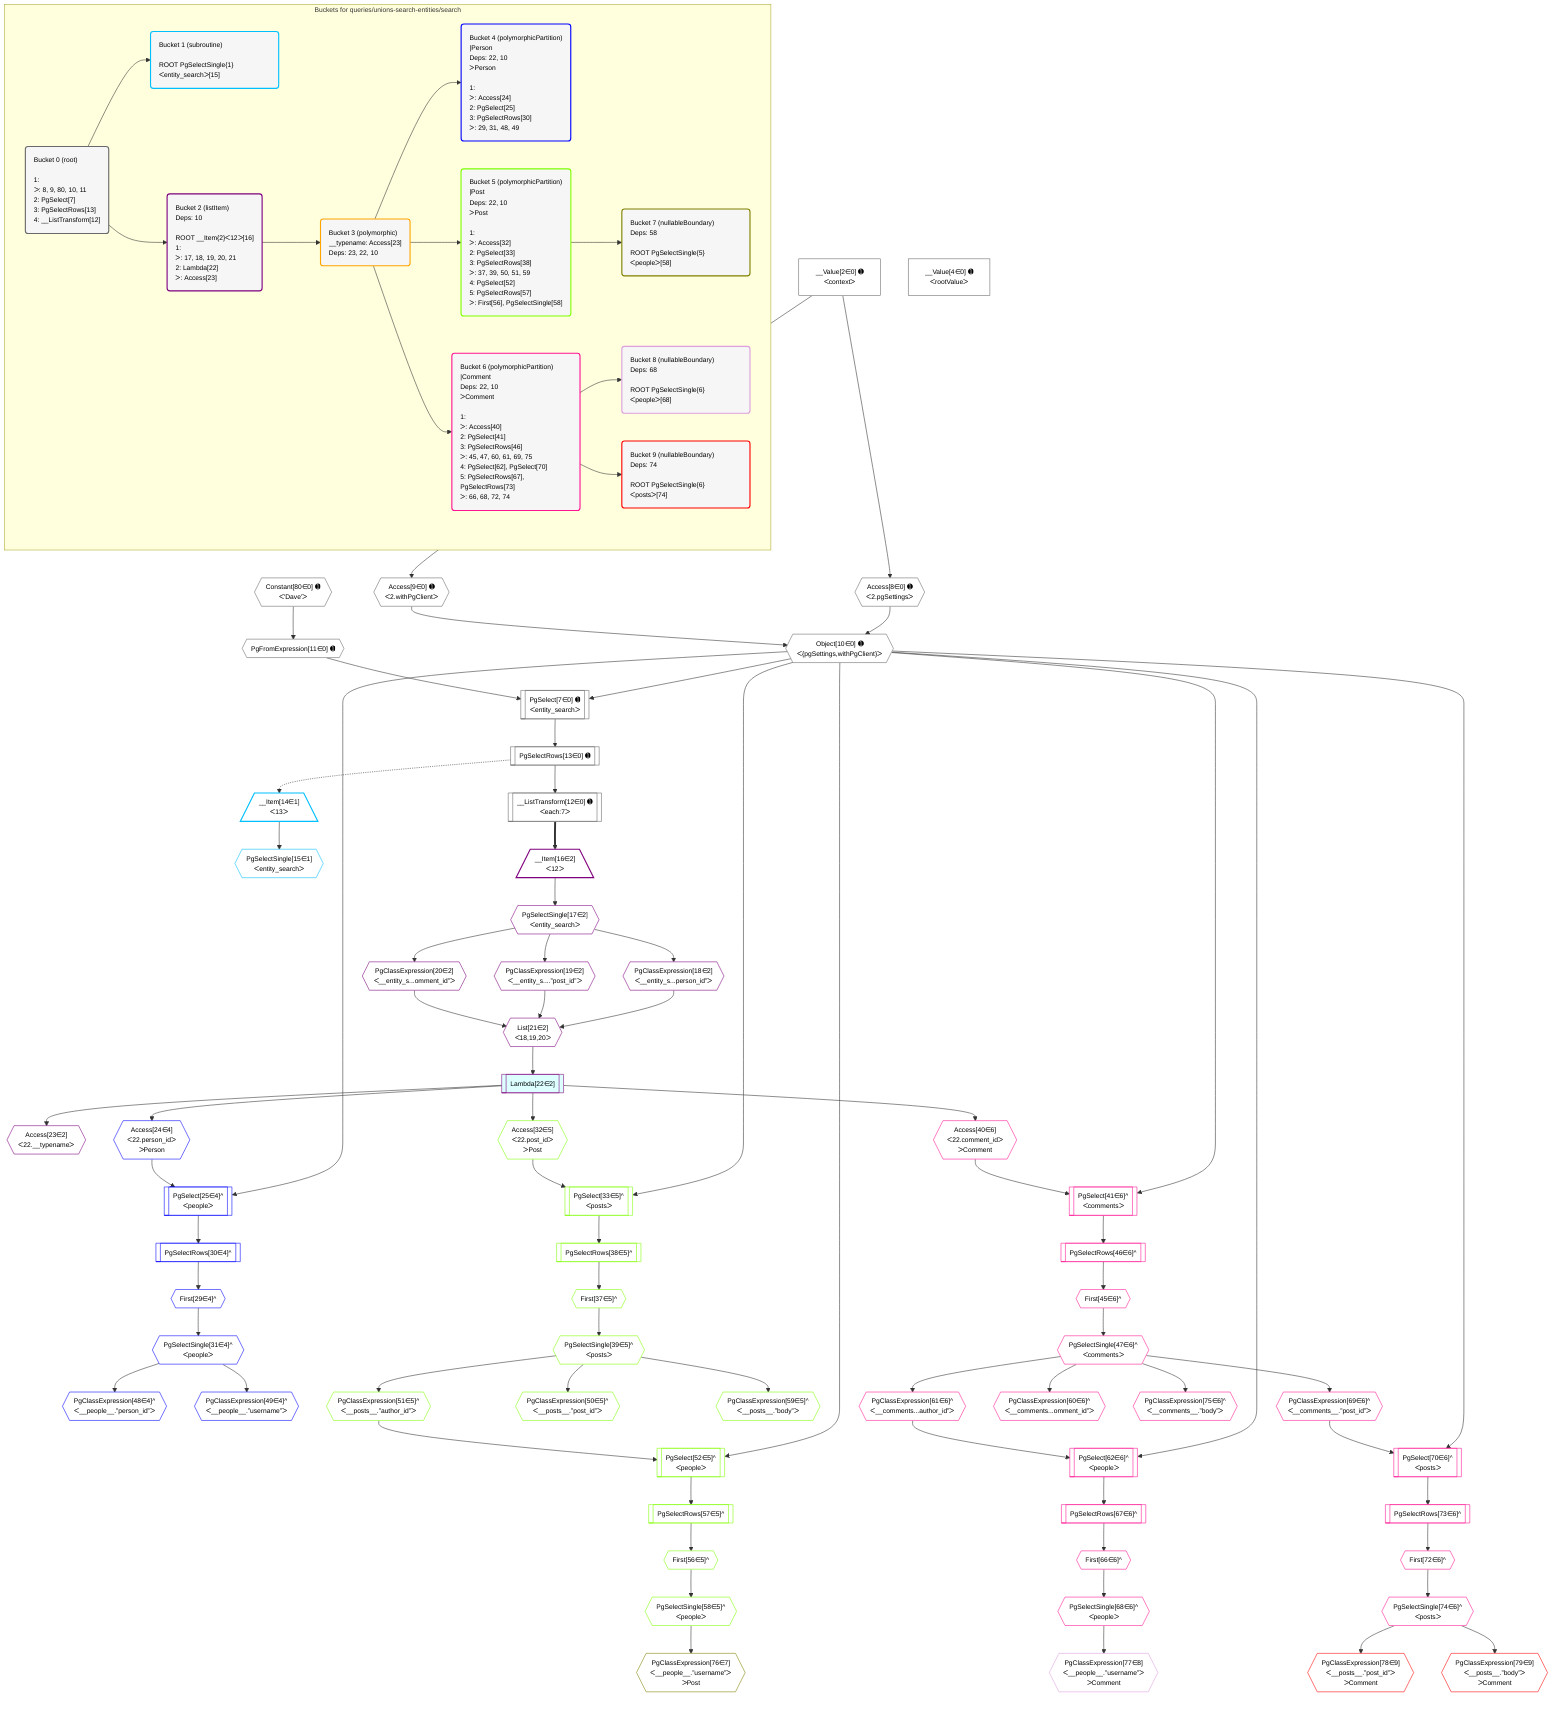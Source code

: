 %%{init: {'themeVariables': { 'fontSize': '12px'}}}%%
graph TD
    classDef path fill:#eee,stroke:#000,color:#000
    classDef plan fill:#fff,stroke-width:1px,color:#000
    classDef itemplan fill:#fff,stroke-width:2px,color:#000
    classDef unbatchedplan fill:#dff,stroke-width:1px,color:#000
    classDef sideeffectplan fill:#fcc,stroke-width:2px,color:#000
    classDef bucket fill:#f6f6f6,color:#000,stroke-width:2px,text-align:left

    subgraph "Buckets for queries/unions-search-entities/search"
    Bucket0("Bucket 0 (root)<br /><br />1: <br />ᐳ: 8, 9, 80, 10, 11<br />2: PgSelect[7]<br />3: PgSelectRows[13]<br />4: __ListTransform[12]"):::bucket
    Bucket1("Bucket 1 (subroutine)<br /><br />ROOT PgSelectSingle{1}ᐸentity_searchᐳ[15]"):::bucket
    Bucket2("Bucket 2 (listItem)<br />Deps: 10<br /><br />ROOT __Item{2}ᐸ12ᐳ[16]<br />1: <br />ᐳ: 17, 18, 19, 20, 21<br />2: Lambda[22]<br />ᐳ: Access[23]"):::bucket
    Bucket3("Bucket 3 (polymorphic)<br />__typename: Access[23]<br />Deps: 23, 22, 10"):::bucket
    Bucket4("Bucket 4 (polymorphicPartition)<br />|Person<br />Deps: 22, 10<br />ᐳPerson<br /><br />1: <br />ᐳ: Access[24]<br />2: PgSelect[25]<br />3: PgSelectRows[30]<br />ᐳ: 29, 31, 48, 49"):::bucket
    Bucket5("Bucket 5 (polymorphicPartition)<br />|Post<br />Deps: 22, 10<br />ᐳPost<br /><br />1: <br />ᐳ: Access[32]<br />2: PgSelect[33]<br />3: PgSelectRows[38]<br />ᐳ: 37, 39, 50, 51, 59<br />4: PgSelect[52]<br />5: PgSelectRows[57]<br />ᐳ: First[56], PgSelectSingle[58]"):::bucket
    Bucket6("Bucket 6 (polymorphicPartition)<br />|Comment<br />Deps: 22, 10<br />ᐳComment<br /><br />1: <br />ᐳ: Access[40]<br />2: PgSelect[41]<br />3: PgSelectRows[46]<br />ᐳ: 45, 47, 60, 61, 69, 75<br />4: PgSelect[62], PgSelect[70]<br />5: PgSelectRows[67], PgSelectRows[73]<br />ᐳ: 66, 68, 72, 74"):::bucket
    Bucket7("Bucket 7 (nullableBoundary)<br />Deps: 58<br /><br />ROOT PgSelectSingle{5}ᐸpeopleᐳ[58]"):::bucket
    Bucket8("Bucket 8 (nullableBoundary)<br />Deps: 68<br /><br />ROOT PgSelectSingle{6}ᐸpeopleᐳ[68]"):::bucket
    Bucket9("Bucket 9 (nullableBoundary)<br />Deps: 74<br /><br />ROOT PgSelectSingle{6}ᐸpostsᐳ[74]"):::bucket
    end
    Bucket0 --> Bucket1 & Bucket2
    Bucket2 --> Bucket3
    Bucket3 --> Bucket4 & Bucket5 & Bucket6
    Bucket5 --> Bucket7
    Bucket6 --> Bucket8 & Bucket9

    %% plan dependencies
    PgSelect7[["PgSelect[7∈0] ➊<br />ᐸentity_searchᐳ"]]:::plan
    Object10{{"Object[10∈0] ➊<br />ᐸ{pgSettings,withPgClient}ᐳ"}}:::plan
    PgFromExpression11{{"PgFromExpression[11∈0] ➊"}}:::plan
    Object10 & PgFromExpression11 --> PgSelect7
    Access8{{"Access[8∈0] ➊<br />ᐸ2.pgSettingsᐳ"}}:::plan
    Access9{{"Access[9∈0] ➊<br />ᐸ2.withPgClientᐳ"}}:::plan
    Access8 & Access9 --> Object10
    __Value2["__Value[2∈0] ➊<br />ᐸcontextᐳ"]:::plan
    __Value2 --> Access8
    __Value2 --> Access9
    Constant80{{"Constant[80∈0] ➊<br />ᐸ'Dave'ᐳ"}}:::plan
    Constant80 --> PgFromExpression11
    __ListTransform12[["__ListTransform[12∈0] ➊<br />ᐸeach:7ᐳ"]]:::plan
    PgSelectRows13[["PgSelectRows[13∈0] ➊"]]:::plan
    PgSelectRows13 --> __ListTransform12
    PgSelect7 --> PgSelectRows13
    __Value4["__Value[4∈0] ➊<br />ᐸrootValueᐳ"]:::plan
    __Item14[/"__Item[14∈1]<br />ᐸ13ᐳ"\]:::itemplan
    PgSelectRows13 -.-> __Item14
    PgSelectSingle15{{"PgSelectSingle[15∈1]<br />ᐸentity_searchᐳ"}}:::plan
    __Item14 --> PgSelectSingle15
    List21{{"List[21∈2]<br />ᐸ18,19,20ᐳ"}}:::plan
    PgClassExpression18{{"PgClassExpression[18∈2]<br />ᐸ__entity_s...person_id”ᐳ"}}:::plan
    PgClassExpression19{{"PgClassExpression[19∈2]<br />ᐸ__entity_s....”post_id”ᐳ"}}:::plan
    PgClassExpression20{{"PgClassExpression[20∈2]<br />ᐸ__entity_s...omment_id”ᐳ"}}:::plan
    PgClassExpression18 & PgClassExpression19 & PgClassExpression20 --> List21
    __Item16[/"__Item[16∈2]<br />ᐸ12ᐳ"\]:::itemplan
    __ListTransform12 ==> __Item16
    PgSelectSingle17{{"PgSelectSingle[17∈2]<br />ᐸentity_searchᐳ"}}:::plan
    __Item16 --> PgSelectSingle17
    PgSelectSingle17 --> PgClassExpression18
    PgSelectSingle17 --> PgClassExpression19
    PgSelectSingle17 --> PgClassExpression20
    Lambda22[["Lambda[22∈2]"]]:::unbatchedplan
    List21 --> Lambda22
    Access23{{"Access[23∈2]<br />ᐸ22.__typenameᐳ"}}:::plan
    Lambda22 --> Access23
    PgSelect25[["PgSelect[25∈4]^<br />ᐸpeopleᐳ"]]:::plan
    Access24{{"Access[24∈4]<br />ᐸ22.person_idᐳ<br />ᐳPerson"}}:::plan
    Object10 & Access24 --> PgSelect25
    Lambda22 --> Access24
    First29{{"First[29∈4]^"}}:::plan
    PgSelectRows30[["PgSelectRows[30∈4]^"]]:::plan
    PgSelectRows30 --> First29
    PgSelect25 --> PgSelectRows30
    PgSelectSingle31{{"PgSelectSingle[31∈4]^<br />ᐸpeopleᐳ"}}:::plan
    First29 --> PgSelectSingle31
    PgClassExpression48{{"PgClassExpression[48∈4]^<br />ᐸ__people__.”person_id”ᐳ"}}:::plan
    PgSelectSingle31 --> PgClassExpression48
    PgClassExpression49{{"PgClassExpression[49∈4]^<br />ᐸ__people__.”username”ᐳ"}}:::plan
    PgSelectSingle31 --> PgClassExpression49
    PgSelect33[["PgSelect[33∈5]^<br />ᐸpostsᐳ"]]:::plan
    Access32{{"Access[32∈5]<br />ᐸ22.post_idᐳ<br />ᐳPost"}}:::plan
    Object10 & Access32 --> PgSelect33
    PgSelect52[["PgSelect[52∈5]^<br />ᐸpeopleᐳ"]]:::plan
    PgClassExpression51{{"PgClassExpression[51∈5]^<br />ᐸ__posts__.”author_id”ᐳ"}}:::plan
    Object10 & PgClassExpression51 --> PgSelect52
    Lambda22 --> Access32
    First37{{"First[37∈5]^"}}:::plan
    PgSelectRows38[["PgSelectRows[38∈5]^"]]:::plan
    PgSelectRows38 --> First37
    PgSelect33 --> PgSelectRows38
    PgSelectSingle39{{"PgSelectSingle[39∈5]^<br />ᐸpostsᐳ"}}:::plan
    First37 --> PgSelectSingle39
    PgClassExpression50{{"PgClassExpression[50∈5]^<br />ᐸ__posts__.”post_id”ᐳ"}}:::plan
    PgSelectSingle39 --> PgClassExpression50
    PgSelectSingle39 --> PgClassExpression51
    First56{{"First[56∈5]^"}}:::plan
    PgSelectRows57[["PgSelectRows[57∈5]^"]]:::plan
    PgSelectRows57 --> First56
    PgSelect52 --> PgSelectRows57
    PgSelectSingle58{{"PgSelectSingle[58∈5]^<br />ᐸpeopleᐳ"}}:::plan
    First56 --> PgSelectSingle58
    PgClassExpression59{{"PgClassExpression[59∈5]^<br />ᐸ__posts__.”body”ᐳ"}}:::plan
    PgSelectSingle39 --> PgClassExpression59
    PgClassExpression76{{"PgClassExpression[76∈7]<br />ᐸ__people__.”username”ᐳ<br />ᐳPost"}}:::plan
    PgSelectSingle58 --> PgClassExpression76
    PgSelect41[["PgSelect[41∈6]^<br />ᐸcommentsᐳ"]]:::plan
    Access40{{"Access[40∈6]<br />ᐸ22.comment_idᐳ<br />ᐳComment"}}:::plan
    Object10 & Access40 --> PgSelect41
    PgSelect62[["PgSelect[62∈6]^<br />ᐸpeopleᐳ"]]:::plan
    PgClassExpression61{{"PgClassExpression[61∈6]^<br />ᐸ__comments...author_id”ᐳ"}}:::plan
    Object10 & PgClassExpression61 --> PgSelect62
    PgSelect70[["PgSelect[70∈6]^<br />ᐸpostsᐳ"]]:::plan
    PgClassExpression69{{"PgClassExpression[69∈6]^<br />ᐸ__comments__.”post_id”ᐳ"}}:::plan
    Object10 & PgClassExpression69 --> PgSelect70
    Lambda22 --> Access40
    First45{{"First[45∈6]^"}}:::plan
    PgSelectRows46[["PgSelectRows[46∈6]^"]]:::plan
    PgSelectRows46 --> First45
    PgSelect41 --> PgSelectRows46
    PgSelectSingle47{{"PgSelectSingle[47∈6]^<br />ᐸcommentsᐳ"}}:::plan
    First45 --> PgSelectSingle47
    PgClassExpression60{{"PgClassExpression[60∈6]^<br />ᐸ__comments...omment_id”ᐳ"}}:::plan
    PgSelectSingle47 --> PgClassExpression60
    PgSelectSingle47 --> PgClassExpression61
    First66{{"First[66∈6]^"}}:::plan
    PgSelectRows67[["PgSelectRows[67∈6]^"]]:::plan
    PgSelectRows67 --> First66
    PgSelect62 --> PgSelectRows67
    PgSelectSingle68{{"PgSelectSingle[68∈6]^<br />ᐸpeopleᐳ"}}:::plan
    First66 --> PgSelectSingle68
    PgSelectSingle47 --> PgClassExpression69
    First72{{"First[72∈6]^"}}:::plan
    PgSelectRows73[["PgSelectRows[73∈6]^"]]:::plan
    PgSelectRows73 --> First72
    PgSelect70 --> PgSelectRows73
    PgSelectSingle74{{"PgSelectSingle[74∈6]^<br />ᐸpostsᐳ"}}:::plan
    First72 --> PgSelectSingle74
    PgClassExpression75{{"PgClassExpression[75∈6]^<br />ᐸ__comments__.”body”ᐳ"}}:::plan
    PgSelectSingle47 --> PgClassExpression75
    PgClassExpression77{{"PgClassExpression[77∈8]<br />ᐸ__people__.”username”ᐳ<br />ᐳComment"}}:::plan
    PgSelectSingle68 --> PgClassExpression77
    PgClassExpression78{{"PgClassExpression[78∈9]<br />ᐸ__posts__.”post_id”ᐳ<br />ᐳComment"}}:::plan
    PgSelectSingle74 --> PgClassExpression78
    PgClassExpression79{{"PgClassExpression[79∈9]<br />ᐸ__posts__.”body”ᐳ<br />ᐳComment"}}:::plan
    PgSelectSingle74 --> PgClassExpression79

    %% define steps
    classDef bucket0 stroke:#696969
    class Bucket0,__Value2,__Value4,PgSelect7,Access8,Access9,Object10,PgFromExpression11,__ListTransform12,PgSelectRows13,Constant80 bucket0
    classDef bucket1 stroke:#00bfff
    class Bucket1,__Item14,PgSelectSingle15 bucket1
    classDef bucket2 stroke:#7f007f
    class Bucket2,__Item16,PgSelectSingle17,PgClassExpression18,PgClassExpression19,PgClassExpression20,List21,Lambda22,Access23 bucket2
    classDef bucket3 stroke:#ffa500
    class Bucket3 bucket3
    classDef bucket4 stroke:#0000ff
    class Bucket4,Access24,PgSelect25,First29,PgSelectRows30,PgSelectSingle31,PgClassExpression48,PgClassExpression49 bucket4
    classDef bucket5 stroke:#7fff00
    class Bucket5,Access32,PgSelect33,First37,PgSelectRows38,PgSelectSingle39,PgClassExpression50,PgClassExpression51,PgSelect52,First56,PgSelectRows57,PgSelectSingle58,PgClassExpression59 bucket5
    classDef bucket6 stroke:#ff1493
    class Bucket6,Access40,PgSelect41,First45,PgSelectRows46,PgSelectSingle47,PgClassExpression60,PgClassExpression61,PgSelect62,First66,PgSelectRows67,PgSelectSingle68,PgClassExpression69,PgSelect70,First72,PgSelectRows73,PgSelectSingle74,PgClassExpression75 bucket6
    classDef bucket7 stroke:#808000
    class Bucket7,PgClassExpression76 bucket7
    classDef bucket8 stroke:#dda0dd
    class Bucket8,PgClassExpression77 bucket8
    classDef bucket9 stroke:#ff0000
    class Bucket9,PgClassExpression78,PgClassExpression79 bucket9